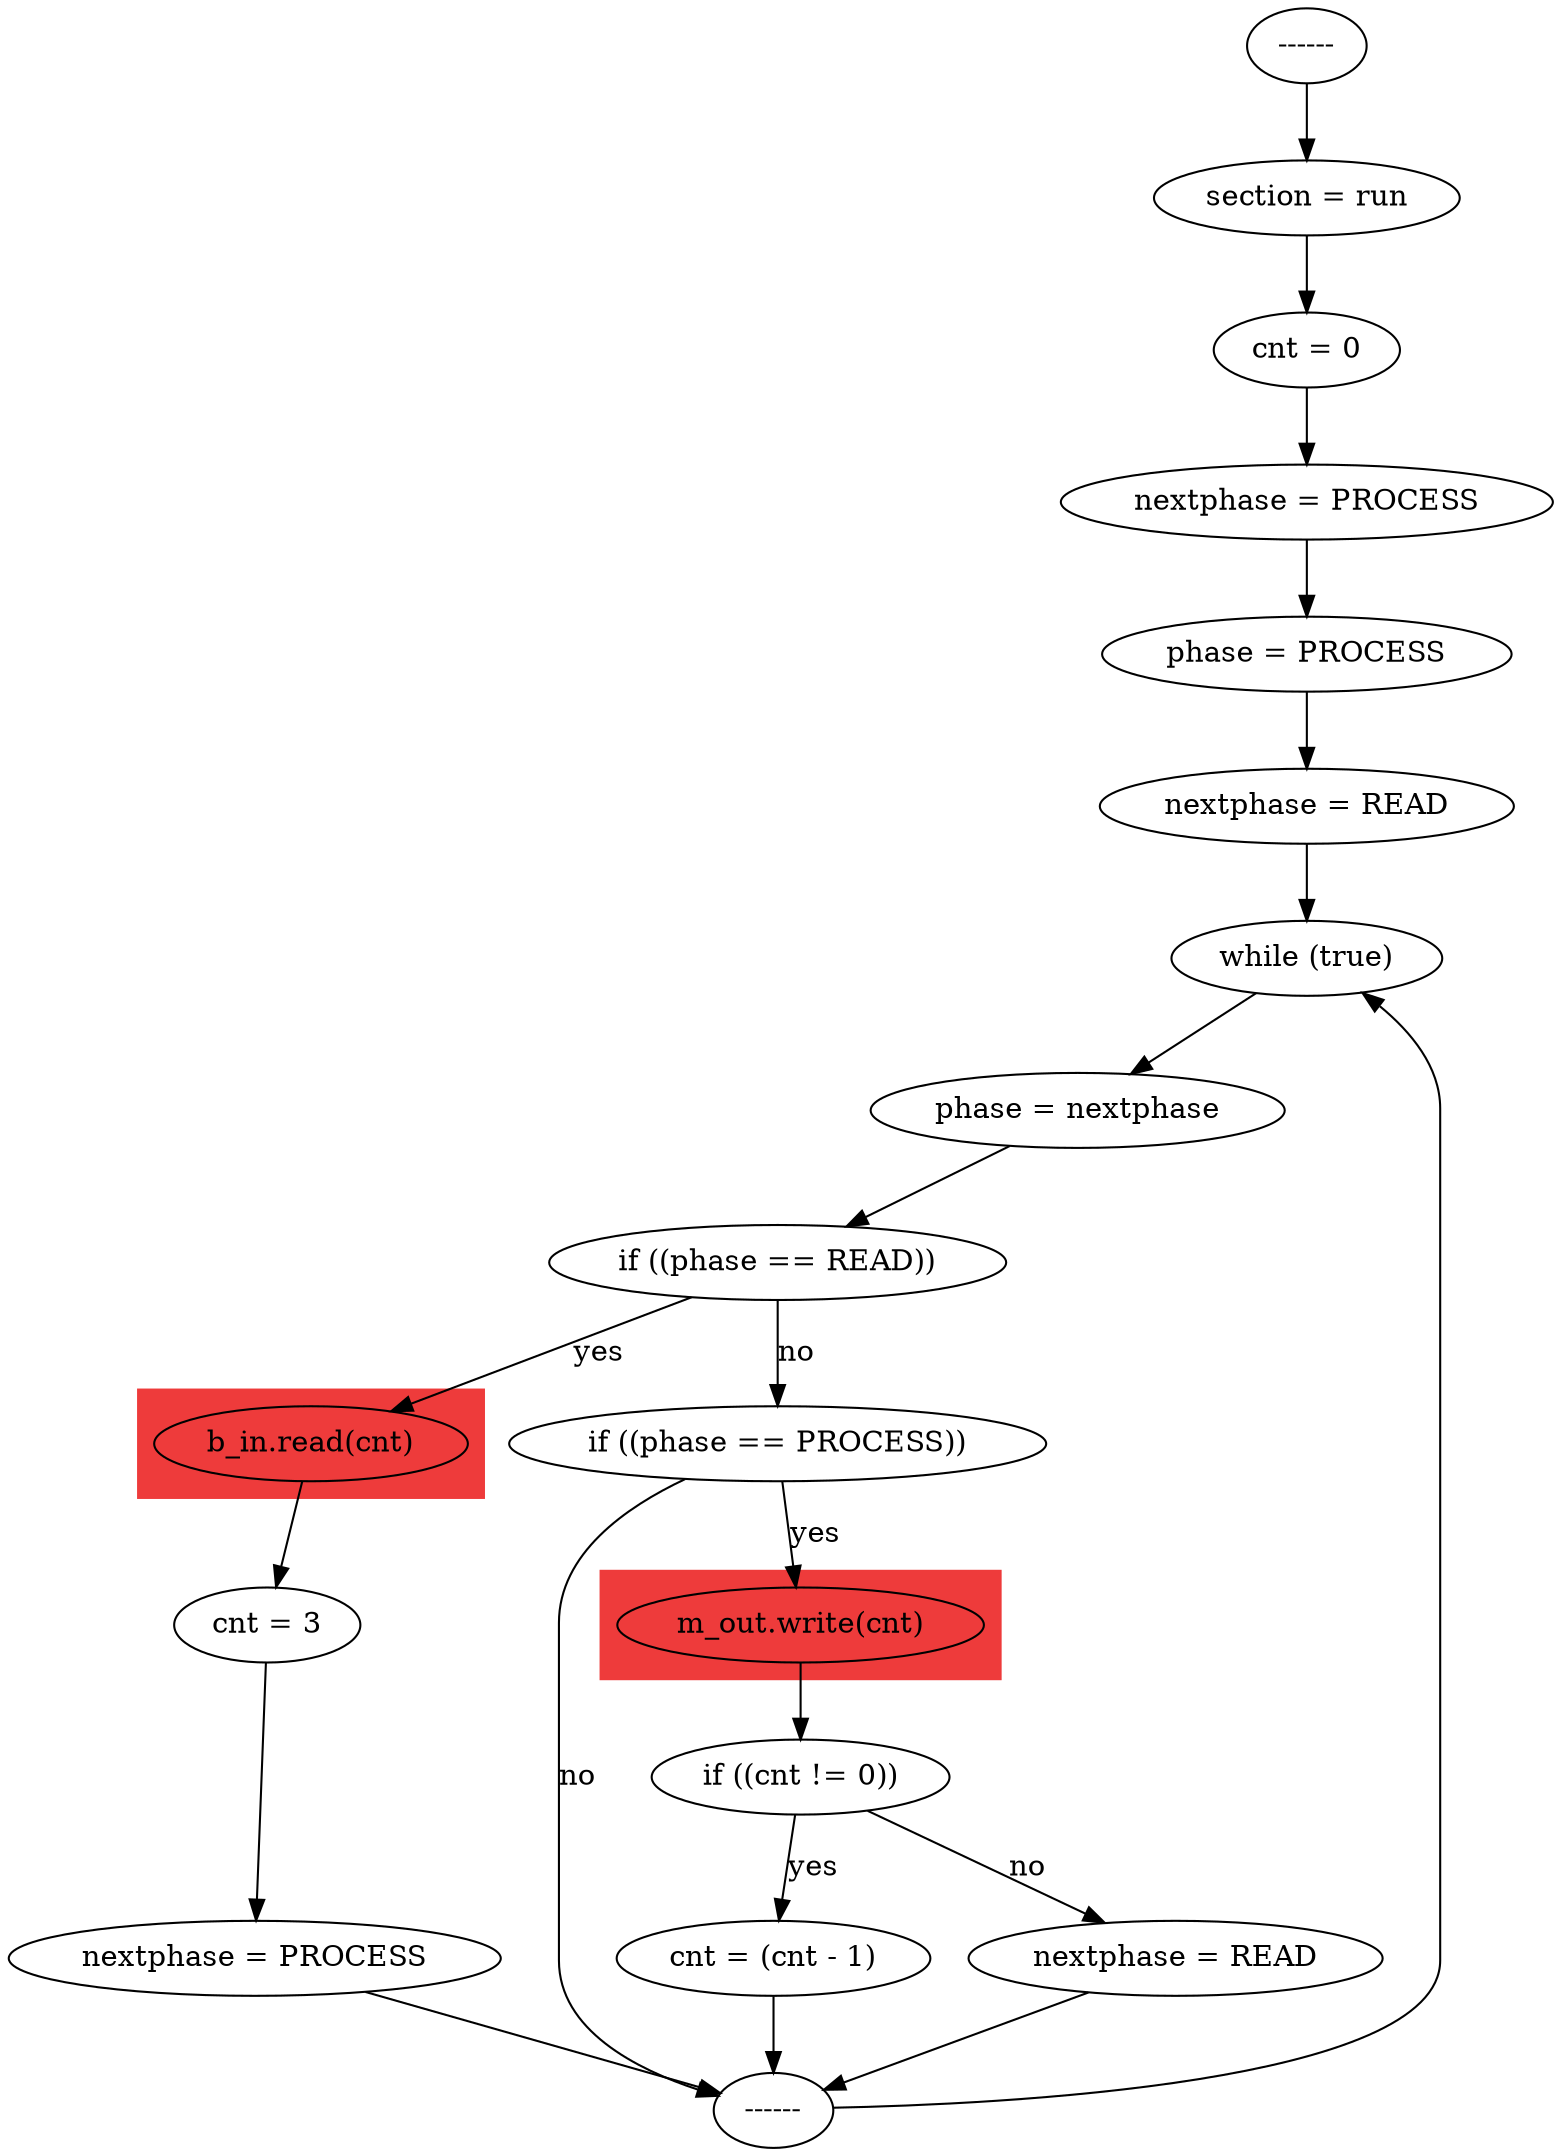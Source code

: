 digraph TestCase_02 {  graph [rankdir=TD];  
state_0[ label = "------"];
state_1[ label = "section = run"];
state_2[ label = "cnt = 0"];
state_3[ label = "nextphase = PROCESS"];
state_4[ label = "phase = PROCESS"];
state_5[ label = "nextphase = READ"];
state_6[ label = "while (true)"];
state_7[ label = "phase = nextphase"];
state_8[ label = "if ((phase == READ))"];
state_9[ label = "b_in.read(cnt)"];
state_10[ label = "cnt = 3"];
state_11[ label = "nextphase = PROCESS"];
state_12[ label = "------"];
state_13[ label = "if ((phase == PROCESS))"];
state_14[ label = "m_out.write(cnt)"];
state_15[ label = "if ((cnt != 0))"];
state_16[ label = "cnt = (cnt - 1)"];
state_17[ label = "nextphase = READ"];

state_0 -> state_1;
state_1 -> state_2;
state_2 -> state_3;
state_3 -> state_4;
state_4 -> state_5;
state_5 -> state_6;
state_6 -> state_7;
state_7 -> state_8;
state_8 -> state_9[label = "yes"];
state_8 -> state_13[label = "no"];
state_9 -> state_10;
state_10 -> state_11;
state_11 -> state_12;
state_12 -> state_6;
state_13 -> state_14[label = "yes"];
state_13 -> state_12[label = "no"];
state_14 -> state_15;
state_15 -> state_16[label = "yes"];
state_15 -> state_17[label = "no"];
state_16 -> state_12;
state_17 -> state_12;

subgraph cluster_0 {
	style=filled; color=brown2;
	state_14;
}
subgraph cluster_1 {
	style=filled; color=brown2;
	state_9;
}
}
